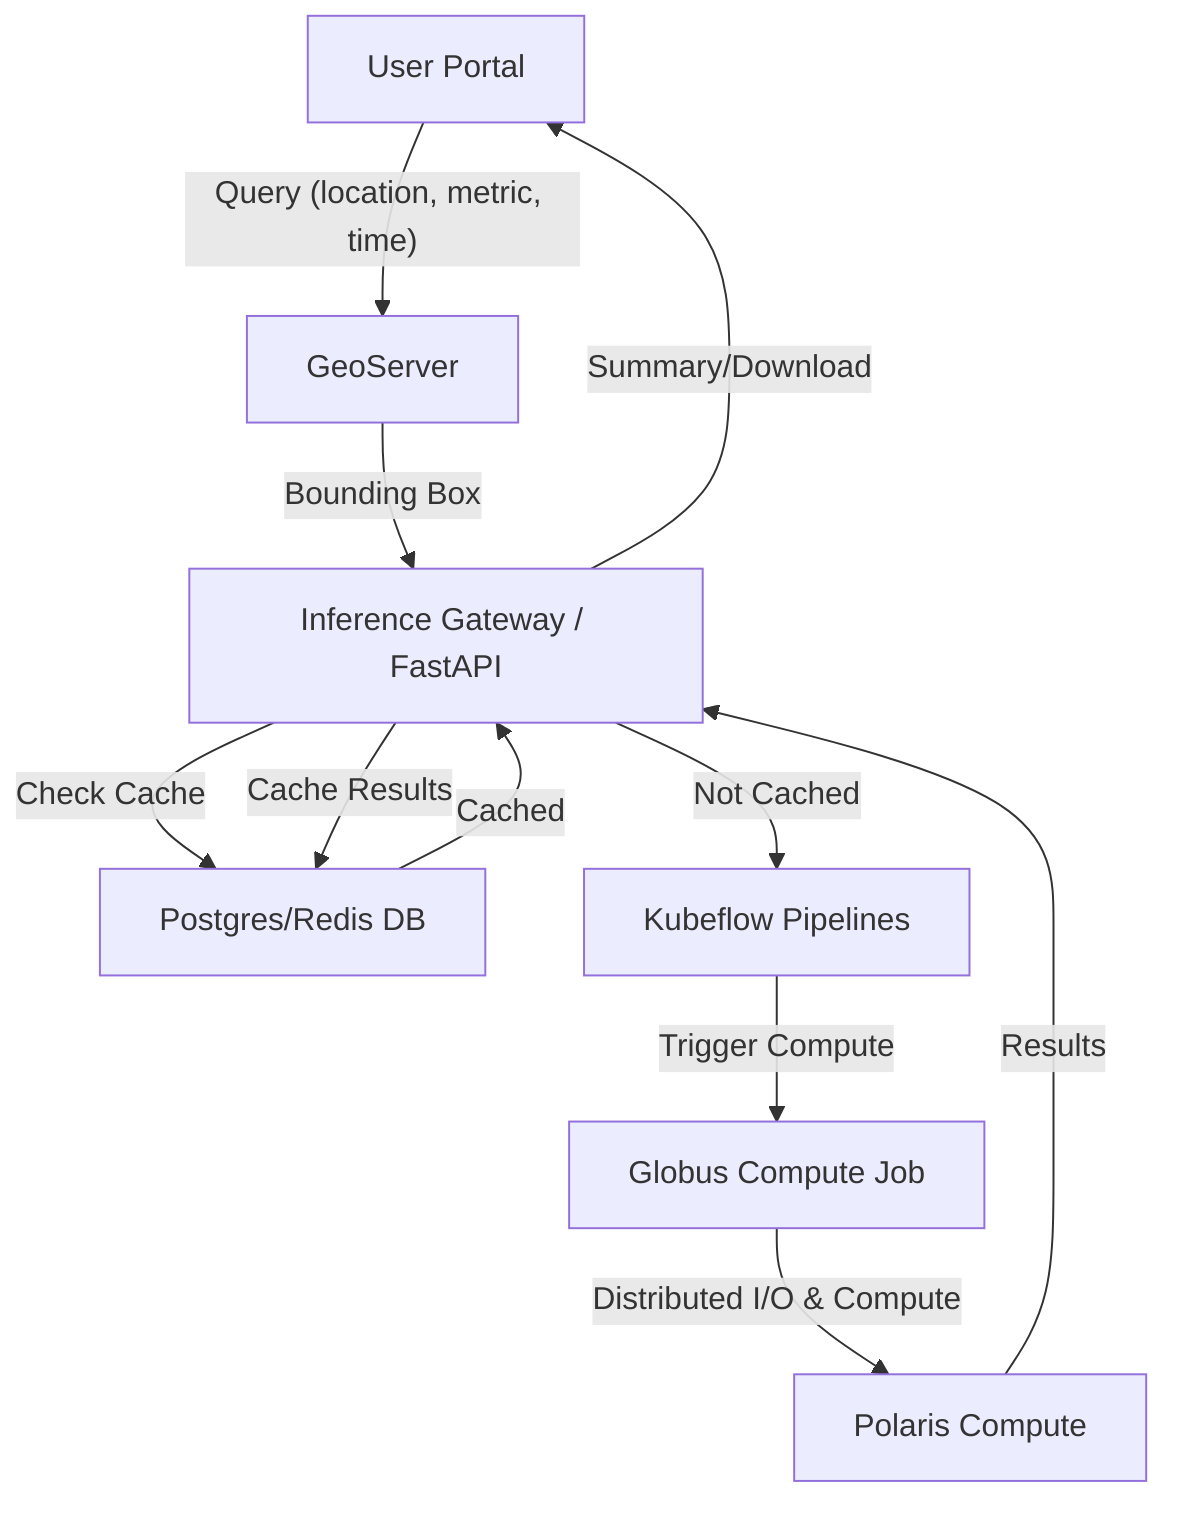 graph TD
    A["User Portal"] -->|"Query (location, metric, time)"| B["GeoServer"]
    B -->|"Bounding Box"| C["Inference Gateway / FastAPI"]
    C -->|"Check Cache"| D["Postgres/Redis DB"]
    D -- "Cached" --> C
    C -- "Not Cached" --> K["Kubeflow Pipelines"]
    K -->|"Trigger Compute"| E["Globus Compute Job"]
    E -->|"Distributed I/O & Compute"| F["Polaris Compute"]
    F -->|"Results"| C
    C -->|"Cache Results"| D
    C -->|"Summary/Download"| A